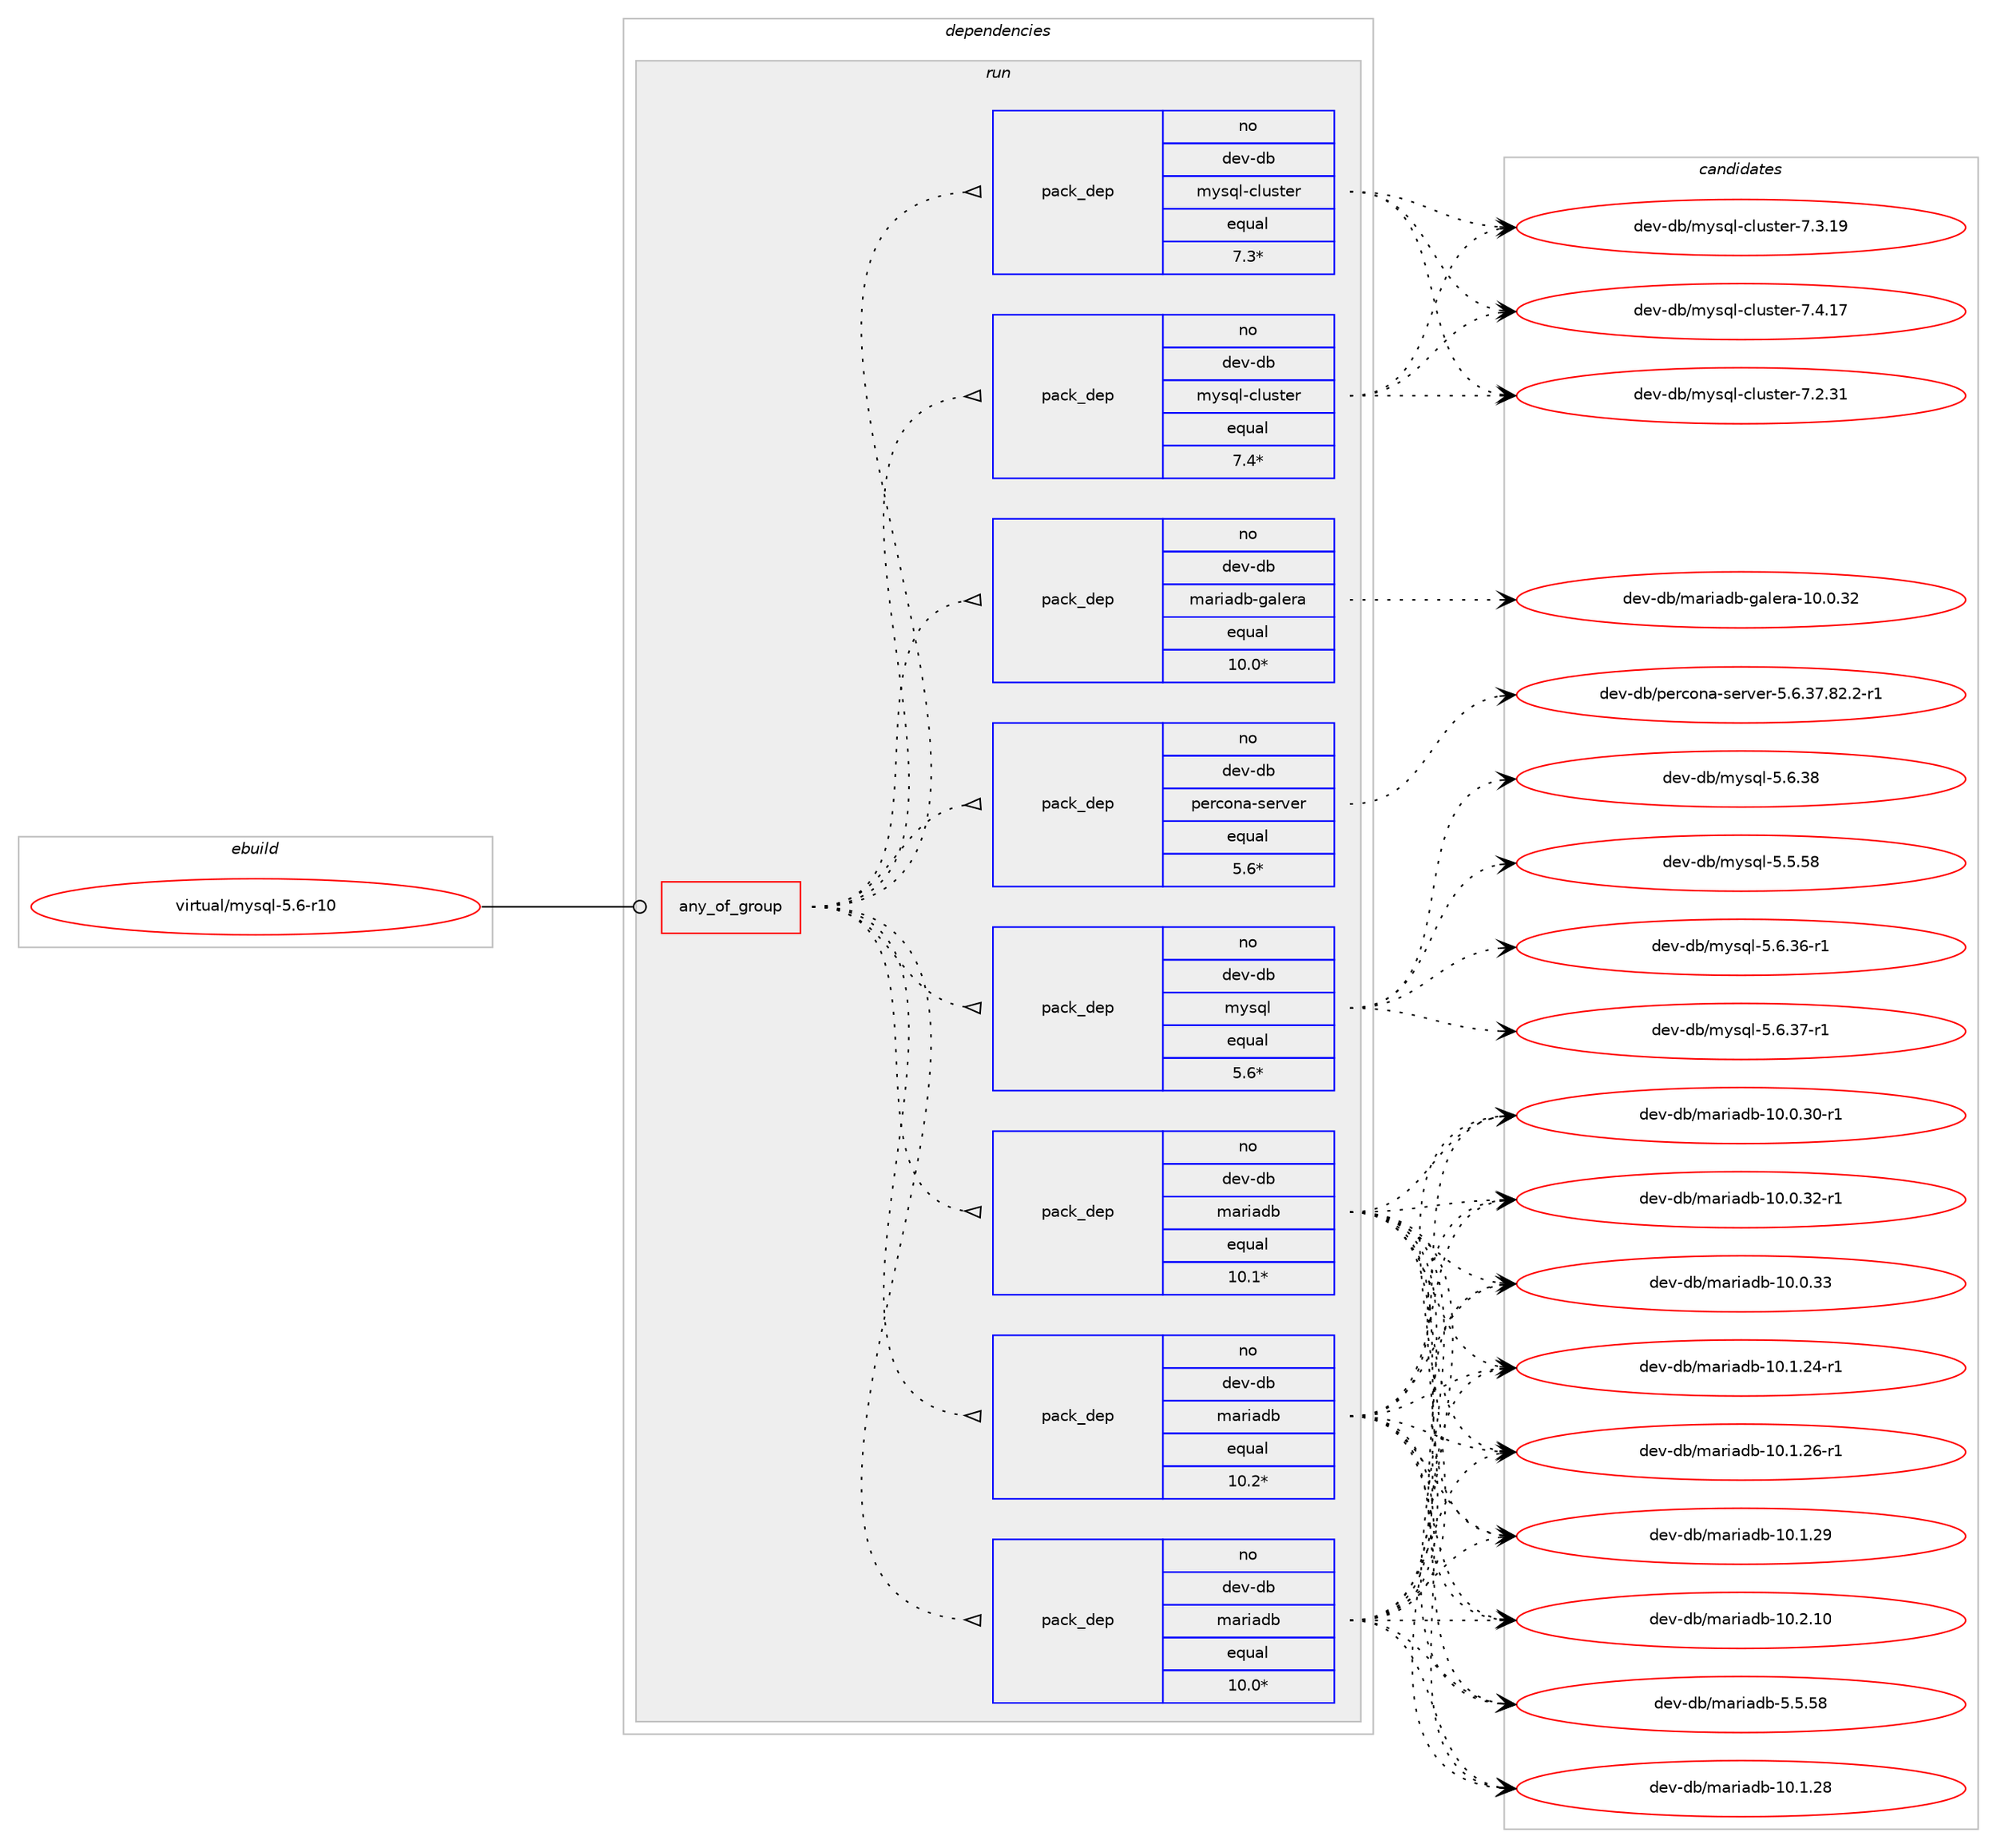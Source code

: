 digraph prolog {

# *************
# Graph options
# *************

newrank=true;
concentrate=true;
compound=true;
graph [rankdir=LR,fontname=Helvetica,fontsize=10,ranksep=1.5];#, ranksep=2.5, nodesep=0.2];
edge  [arrowhead=vee];
node  [fontname=Helvetica,fontsize=10];

# **********
# The ebuild
# **********

subgraph cluster_leftcol {
color=gray;
rank=same;
label=<<i>ebuild</i>>;
id [label="virtual/mysql-5.6-r10", color=red, width=4, href="../virtual/mysql-5.6-r10.svg"];
}

# ****************
# The dependencies
# ****************

subgraph cluster_midcol {
color=gray;
label=<<i>dependencies</i>>;
subgraph cluster_compile {
fillcolor="#eeeeee";
style=filled;
label=<<i>compile</i>>;
}
subgraph cluster_compileandrun {
fillcolor="#eeeeee";
style=filled;
label=<<i>compile and run</i>>;
}
subgraph cluster_run {
fillcolor="#eeeeee";
style=filled;
label=<<i>run</i>>;
subgraph any21 {
dependency5601 [label=<<TABLE BORDER="0" CELLBORDER="1" CELLSPACING="0" CELLPADDING="4"><TR><TD CELLPADDING="10">any_of_group</TD></TR></TABLE>>, shape=none, color=red];subgraph pack5004 {
dependency5602 [label=<<TABLE BORDER="0" CELLBORDER="1" CELLSPACING="0" CELLPADDING="4" WIDTH="220"><TR><TD ROWSPAN="6" CELLPADDING="30">pack_dep</TD></TR><TR><TD WIDTH="110">no</TD></TR><TR><TD>dev-db</TD></TR><TR><TD>mariadb</TD></TR><TR><TD>equal</TD></TR><TR><TD>10.2*</TD></TR></TABLE>>, shape=none, color=blue];
}
dependency5601:e -> dependency5602:w [weight=20,style="dotted",arrowhead="oinv"];
subgraph pack5005 {
dependency5603 [label=<<TABLE BORDER="0" CELLBORDER="1" CELLSPACING="0" CELLPADDING="4" WIDTH="220"><TR><TD ROWSPAN="6" CELLPADDING="30">pack_dep</TD></TR><TR><TD WIDTH="110">no</TD></TR><TR><TD>dev-db</TD></TR><TR><TD>mariadb</TD></TR><TR><TD>equal</TD></TR><TR><TD>10.1*</TD></TR></TABLE>>, shape=none, color=blue];
}
dependency5601:e -> dependency5603:w [weight=20,style="dotted",arrowhead="oinv"];
subgraph pack5006 {
dependency5604 [label=<<TABLE BORDER="0" CELLBORDER="1" CELLSPACING="0" CELLPADDING="4" WIDTH="220"><TR><TD ROWSPAN="6" CELLPADDING="30">pack_dep</TD></TR><TR><TD WIDTH="110">no</TD></TR><TR><TD>dev-db</TD></TR><TR><TD>mariadb</TD></TR><TR><TD>equal</TD></TR><TR><TD>10.0*</TD></TR></TABLE>>, shape=none, color=blue];
}
dependency5601:e -> dependency5604:w [weight=20,style="dotted",arrowhead="oinv"];
subgraph pack5007 {
dependency5605 [label=<<TABLE BORDER="0" CELLBORDER="1" CELLSPACING="0" CELLPADDING="4" WIDTH="220"><TR><TD ROWSPAN="6" CELLPADDING="30">pack_dep</TD></TR><TR><TD WIDTH="110">no</TD></TR><TR><TD>dev-db</TD></TR><TR><TD>mysql</TD></TR><TR><TD>equal</TD></TR><TR><TD>5.6*</TD></TR></TABLE>>, shape=none, color=blue];
}
dependency5601:e -> dependency5605:w [weight=20,style="dotted",arrowhead="oinv"];
subgraph pack5008 {
dependency5606 [label=<<TABLE BORDER="0" CELLBORDER="1" CELLSPACING="0" CELLPADDING="4" WIDTH="220"><TR><TD ROWSPAN="6" CELLPADDING="30">pack_dep</TD></TR><TR><TD WIDTH="110">no</TD></TR><TR><TD>dev-db</TD></TR><TR><TD>percona-server</TD></TR><TR><TD>equal</TD></TR><TR><TD>5.6*</TD></TR></TABLE>>, shape=none, color=blue];
}
dependency5601:e -> dependency5606:w [weight=20,style="dotted",arrowhead="oinv"];
subgraph pack5009 {
dependency5607 [label=<<TABLE BORDER="0" CELLBORDER="1" CELLSPACING="0" CELLPADDING="4" WIDTH="220"><TR><TD ROWSPAN="6" CELLPADDING="30">pack_dep</TD></TR><TR><TD WIDTH="110">no</TD></TR><TR><TD>dev-db</TD></TR><TR><TD>mariadb-galera</TD></TR><TR><TD>equal</TD></TR><TR><TD>10.0*</TD></TR></TABLE>>, shape=none, color=blue];
}
dependency5601:e -> dependency5607:w [weight=20,style="dotted",arrowhead="oinv"];
subgraph pack5010 {
dependency5608 [label=<<TABLE BORDER="0" CELLBORDER="1" CELLSPACING="0" CELLPADDING="4" WIDTH="220"><TR><TD ROWSPAN="6" CELLPADDING="30">pack_dep</TD></TR><TR><TD WIDTH="110">no</TD></TR><TR><TD>dev-db</TD></TR><TR><TD>mysql-cluster</TD></TR><TR><TD>equal</TD></TR><TR><TD>7.4*</TD></TR></TABLE>>, shape=none, color=blue];
}
dependency5601:e -> dependency5608:w [weight=20,style="dotted",arrowhead="oinv"];
subgraph pack5011 {
dependency5609 [label=<<TABLE BORDER="0" CELLBORDER="1" CELLSPACING="0" CELLPADDING="4" WIDTH="220"><TR><TD ROWSPAN="6" CELLPADDING="30">pack_dep</TD></TR><TR><TD WIDTH="110">no</TD></TR><TR><TD>dev-db</TD></TR><TR><TD>mysql-cluster</TD></TR><TR><TD>equal</TD></TR><TR><TD>7.3*</TD></TR></TABLE>>, shape=none, color=blue];
}
dependency5601:e -> dependency5609:w [weight=20,style="dotted",arrowhead="oinv"];
}
id:e -> dependency5601:w [weight=20,style="solid",arrowhead="odot"];
}
}

# **************
# The candidates
# **************

subgraph cluster_choices {
rank=same;
color=gray;
label=<<i>candidates</i>>;

subgraph choice5004 {
color=black;
nodesep=1;
choice1001011184510098471099711410597100984549484649465056 [label="dev-db/mariadb-10.1.28", color=red, width=4,href="../dev-db/mariadb-10.1.28.svg"];
choice10010111845100984710997114105971009845494846484651484511449 [label="dev-db/mariadb-10.0.30-r1", color=red, width=4,href="../dev-db/mariadb-10.0.30-r1.svg"];
choice10010111845100984710997114105971009845494846484651504511449 [label="dev-db/mariadb-10.0.32-r1", color=red, width=4,href="../dev-db/mariadb-10.0.32-r1.svg"];
choice1001011184510098471099711410597100984549484648465151 [label="dev-db/mariadb-10.0.33", color=red, width=4,href="../dev-db/mariadb-10.0.33.svg"];
choice10010111845100984710997114105971009845494846494650524511449 [label="dev-db/mariadb-10.1.24-r1", color=red, width=4,href="../dev-db/mariadb-10.1.24-r1.svg"];
choice10010111845100984710997114105971009845494846494650544511449 [label="dev-db/mariadb-10.1.26-r1", color=red, width=4,href="../dev-db/mariadb-10.1.26-r1.svg"];
choice1001011184510098471099711410597100984549484649465057 [label="dev-db/mariadb-10.1.29", color=red, width=4,href="../dev-db/mariadb-10.1.29.svg"];
choice1001011184510098471099711410597100984549484650464948 [label="dev-db/mariadb-10.2.10", color=red, width=4,href="../dev-db/mariadb-10.2.10.svg"];
choice10010111845100984710997114105971009845534653465356 [label="dev-db/mariadb-5.5.58", color=red, width=4,href="../dev-db/mariadb-5.5.58.svg"];
dependency5602:e -> choice1001011184510098471099711410597100984549484649465056:w [style=dotted,weight="100"];
dependency5602:e -> choice10010111845100984710997114105971009845494846484651484511449:w [style=dotted,weight="100"];
dependency5602:e -> choice10010111845100984710997114105971009845494846484651504511449:w [style=dotted,weight="100"];
dependency5602:e -> choice1001011184510098471099711410597100984549484648465151:w [style=dotted,weight="100"];
dependency5602:e -> choice10010111845100984710997114105971009845494846494650524511449:w [style=dotted,weight="100"];
dependency5602:e -> choice10010111845100984710997114105971009845494846494650544511449:w [style=dotted,weight="100"];
dependency5602:e -> choice1001011184510098471099711410597100984549484649465057:w [style=dotted,weight="100"];
dependency5602:e -> choice1001011184510098471099711410597100984549484650464948:w [style=dotted,weight="100"];
dependency5602:e -> choice10010111845100984710997114105971009845534653465356:w [style=dotted,weight="100"];
}
subgraph choice5005 {
color=black;
nodesep=1;
choice1001011184510098471099711410597100984549484649465056 [label="dev-db/mariadb-10.1.28", color=red, width=4,href="../dev-db/mariadb-10.1.28.svg"];
choice10010111845100984710997114105971009845494846484651484511449 [label="dev-db/mariadb-10.0.30-r1", color=red, width=4,href="../dev-db/mariadb-10.0.30-r1.svg"];
choice10010111845100984710997114105971009845494846484651504511449 [label="dev-db/mariadb-10.0.32-r1", color=red, width=4,href="../dev-db/mariadb-10.0.32-r1.svg"];
choice1001011184510098471099711410597100984549484648465151 [label="dev-db/mariadb-10.0.33", color=red, width=4,href="../dev-db/mariadb-10.0.33.svg"];
choice10010111845100984710997114105971009845494846494650524511449 [label="dev-db/mariadb-10.1.24-r1", color=red, width=4,href="../dev-db/mariadb-10.1.24-r1.svg"];
choice10010111845100984710997114105971009845494846494650544511449 [label="dev-db/mariadb-10.1.26-r1", color=red, width=4,href="../dev-db/mariadb-10.1.26-r1.svg"];
choice1001011184510098471099711410597100984549484649465057 [label="dev-db/mariadb-10.1.29", color=red, width=4,href="../dev-db/mariadb-10.1.29.svg"];
choice1001011184510098471099711410597100984549484650464948 [label="dev-db/mariadb-10.2.10", color=red, width=4,href="../dev-db/mariadb-10.2.10.svg"];
choice10010111845100984710997114105971009845534653465356 [label="dev-db/mariadb-5.5.58", color=red, width=4,href="../dev-db/mariadb-5.5.58.svg"];
dependency5603:e -> choice1001011184510098471099711410597100984549484649465056:w [style=dotted,weight="100"];
dependency5603:e -> choice10010111845100984710997114105971009845494846484651484511449:w [style=dotted,weight="100"];
dependency5603:e -> choice10010111845100984710997114105971009845494846484651504511449:w [style=dotted,weight="100"];
dependency5603:e -> choice1001011184510098471099711410597100984549484648465151:w [style=dotted,weight="100"];
dependency5603:e -> choice10010111845100984710997114105971009845494846494650524511449:w [style=dotted,weight="100"];
dependency5603:e -> choice10010111845100984710997114105971009845494846494650544511449:w [style=dotted,weight="100"];
dependency5603:e -> choice1001011184510098471099711410597100984549484649465057:w [style=dotted,weight="100"];
dependency5603:e -> choice1001011184510098471099711410597100984549484650464948:w [style=dotted,weight="100"];
dependency5603:e -> choice10010111845100984710997114105971009845534653465356:w [style=dotted,weight="100"];
}
subgraph choice5006 {
color=black;
nodesep=1;
choice1001011184510098471099711410597100984549484649465056 [label="dev-db/mariadb-10.1.28", color=red, width=4,href="../dev-db/mariadb-10.1.28.svg"];
choice10010111845100984710997114105971009845494846484651484511449 [label="dev-db/mariadb-10.0.30-r1", color=red, width=4,href="../dev-db/mariadb-10.0.30-r1.svg"];
choice10010111845100984710997114105971009845494846484651504511449 [label="dev-db/mariadb-10.0.32-r1", color=red, width=4,href="../dev-db/mariadb-10.0.32-r1.svg"];
choice1001011184510098471099711410597100984549484648465151 [label="dev-db/mariadb-10.0.33", color=red, width=4,href="../dev-db/mariadb-10.0.33.svg"];
choice10010111845100984710997114105971009845494846494650524511449 [label="dev-db/mariadb-10.1.24-r1", color=red, width=4,href="../dev-db/mariadb-10.1.24-r1.svg"];
choice10010111845100984710997114105971009845494846494650544511449 [label="dev-db/mariadb-10.1.26-r1", color=red, width=4,href="../dev-db/mariadb-10.1.26-r1.svg"];
choice1001011184510098471099711410597100984549484649465057 [label="dev-db/mariadb-10.1.29", color=red, width=4,href="../dev-db/mariadb-10.1.29.svg"];
choice1001011184510098471099711410597100984549484650464948 [label="dev-db/mariadb-10.2.10", color=red, width=4,href="../dev-db/mariadb-10.2.10.svg"];
choice10010111845100984710997114105971009845534653465356 [label="dev-db/mariadb-5.5.58", color=red, width=4,href="../dev-db/mariadb-5.5.58.svg"];
dependency5604:e -> choice1001011184510098471099711410597100984549484649465056:w [style=dotted,weight="100"];
dependency5604:e -> choice10010111845100984710997114105971009845494846484651484511449:w [style=dotted,weight="100"];
dependency5604:e -> choice10010111845100984710997114105971009845494846484651504511449:w [style=dotted,weight="100"];
dependency5604:e -> choice1001011184510098471099711410597100984549484648465151:w [style=dotted,weight="100"];
dependency5604:e -> choice10010111845100984710997114105971009845494846494650524511449:w [style=dotted,weight="100"];
dependency5604:e -> choice10010111845100984710997114105971009845494846494650544511449:w [style=dotted,weight="100"];
dependency5604:e -> choice1001011184510098471099711410597100984549484649465057:w [style=dotted,weight="100"];
dependency5604:e -> choice1001011184510098471099711410597100984549484650464948:w [style=dotted,weight="100"];
dependency5604:e -> choice10010111845100984710997114105971009845534653465356:w [style=dotted,weight="100"];
}
subgraph choice5007 {
color=black;
nodesep=1;
choice10010111845100984710912111511310845534653465356 [label="dev-db/mysql-5.5.58", color=red, width=4,href="../dev-db/mysql-5.5.58.svg"];
choice100101118451009847109121115113108455346544651544511449 [label="dev-db/mysql-5.6.36-r1", color=red, width=4,href="../dev-db/mysql-5.6.36-r1.svg"];
choice100101118451009847109121115113108455346544651554511449 [label="dev-db/mysql-5.6.37-r1", color=red, width=4,href="../dev-db/mysql-5.6.37-r1.svg"];
choice10010111845100984710912111511310845534654465156 [label="dev-db/mysql-5.6.38", color=red, width=4,href="../dev-db/mysql-5.6.38.svg"];
dependency5605:e -> choice10010111845100984710912111511310845534653465356:w [style=dotted,weight="100"];
dependency5605:e -> choice100101118451009847109121115113108455346544651544511449:w [style=dotted,weight="100"];
dependency5605:e -> choice100101118451009847109121115113108455346544651554511449:w [style=dotted,weight="100"];
dependency5605:e -> choice10010111845100984710912111511310845534654465156:w [style=dotted,weight="100"];
}
subgraph choice5008 {
color=black;
nodesep=1;
choice1001011184510098471121011149911111097451151011141181011144553465446515546565046504511449 [label="dev-db/percona-server-5.6.37.82.2-r1", color=red, width=4,href="../dev-db/percona-server-5.6.37.82.2-r1.svg"];
dependency5606:e -> choice1001011184510098471121011149911111097451151011141181011144553465446515546565046504511449:w [style=dotted,weight="100"];
}
subgraph choice5009 {
color=black;
nodesep=1;
choice1001011184510098471099711410597100984510397108101114974549484648465150 [label="dev-db/mariadb-galera-10.0.32", color=red, width=4,href="../dev-db/mariadb-galera-10.0.32.svg"];
dependency5607:e -> choice1001011184510098471099711410597100984510397108101114974549484648465150:w [style=dotted,weight="100"];
}
subgraph choice5010 {
color=black;
nodesep=1;
choice100101118451009847109121115113108459910811711511610111445554650465149 [label="dev-db/mysql-cluster-7.2.31", color=red, width=4,href="../dev-db/mysql-cluster-7.2.31.svg"];
choice100101118451009847109121115113108459910811711511610111445554651464957 [label="dev-db/mysql-cluster-7.3.19", color=red, width=4,href="../dev-db/mysql-cluster-7.3.19.svg"];
choice100101118451009847109121115113108459910811711511610111445554652464955 [label="dev-db/mysql-cluster-7.4.17", color=red, width=4,href="../dev-db/mysql-cluster-7.4.17.svg"];
dependency5608:e -> choice100101118451009847109121115113108459910811711511610111445554650465149:w [style=dotted,weight="100"];
dependency5608:e -> choice100101118451009847109121115113108459910811711511610111445554651464957:w [style=dotted,weight="100"];
dependency5608:e -> choice100101118451009847109121115113108459910811711511610111445554652464955:w [style=dotted,weight="100"];
}
subgraph choice5011 {
color=black;
nodesep=1;
choice100101118451009847109121115113108459910811711511610111445554650465149 [label="dev-db/mysql-cluster-7.2.31", color=red, width=4,href="../dev-db/mysql-cluster-7.2.31.svg"];
choice100101118451009847109121115113108459910811711511610111445554651464957 [label="dev-db/mysql-cluster-7.3.19", color=red, width=4,href="../dev-db/mysql-cluster-7.3.19.svg"];
choice100101118451009847109121115113108459910811711511610111445554652464955 [label="dev-db/mysql-cluster-7.4.17", color=red, width=4,href="../dev-db/mysql-cluster-7.4.17.svg"];
dependency5609:e -> choice100101118451009847109121115113108459910811711511610111445554650465149:w [style=dotted,weight="100"];
dependency5609:e -> choice100101118451009847109121115113108459910811711511610111445554651464957:w [style=dotted,weight="100"];
dependency5609:e -> choice100101118451009847109121115113108459910811711511610111445554652464955:w [style=dotted,weight="100"];
}
}

}
